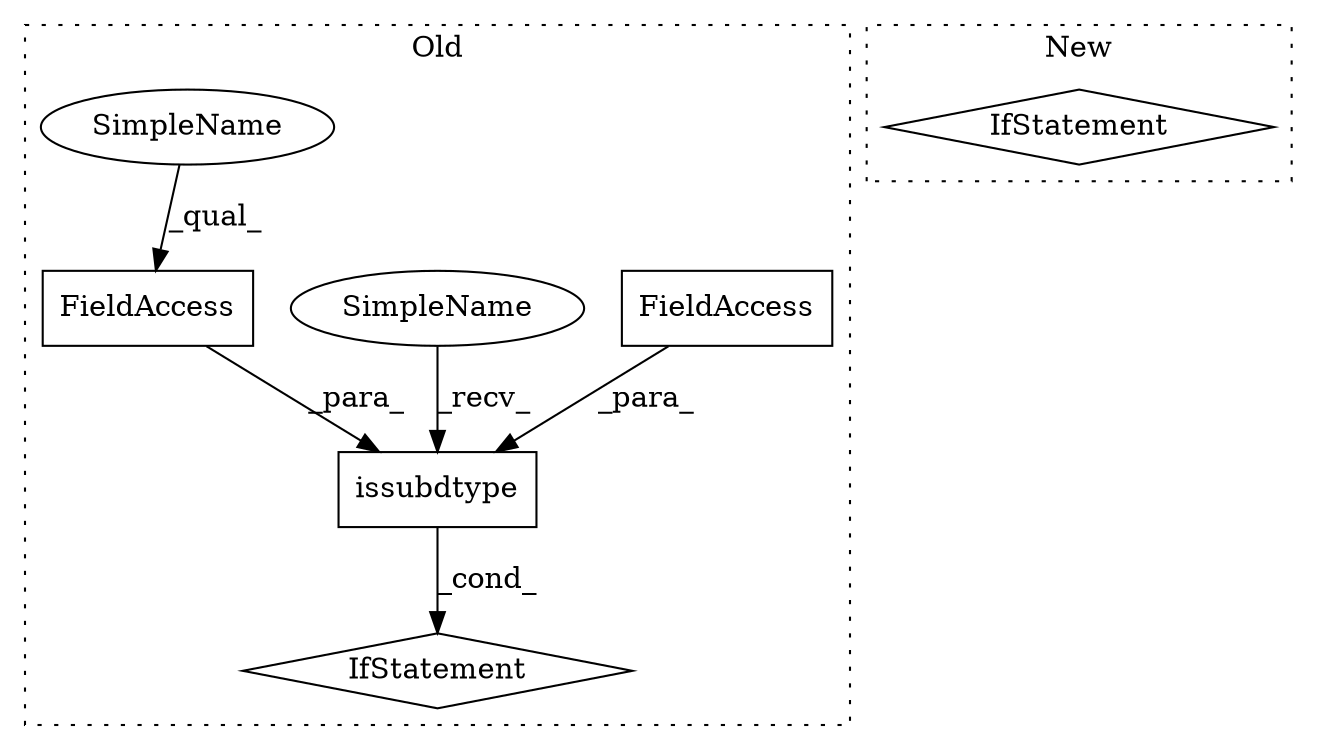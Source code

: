 digraph G {
subgraph cluster0 {
1 [label="issubdtype" a="32" s="9775,9811" l="11,1" shape="box"];
3 [label="FieldAccess" a="22" s="9786" l="11" shape="box"];
4 [label="FieldAccess" a="22" s="9798" l="13" shape="box"];
5 [label="IfStatement" a="25" s="9812" l="3" shape="diamond"];
6 [label="SimpleName" a="42" s="9769" l="5" shape="ellipse"];
7 [label="SimpleName" a="42" s="9798" l="5" shape="ellipse"];
label = "Old";
style="dotted";
}
subgraph cluster1 {
2 [label="IfStatement" a="25" s="11585" l="10" shape="diamond"];
label = "New";
style="dotted";
}
1 -> 5 [label="_cond_"];
3 -> 1 [label="_para_"];
4 -> 1 [label="_para_"];
6 -> 1 [label="_recv_"];
7 -> 4 [label="_qual_"];
}